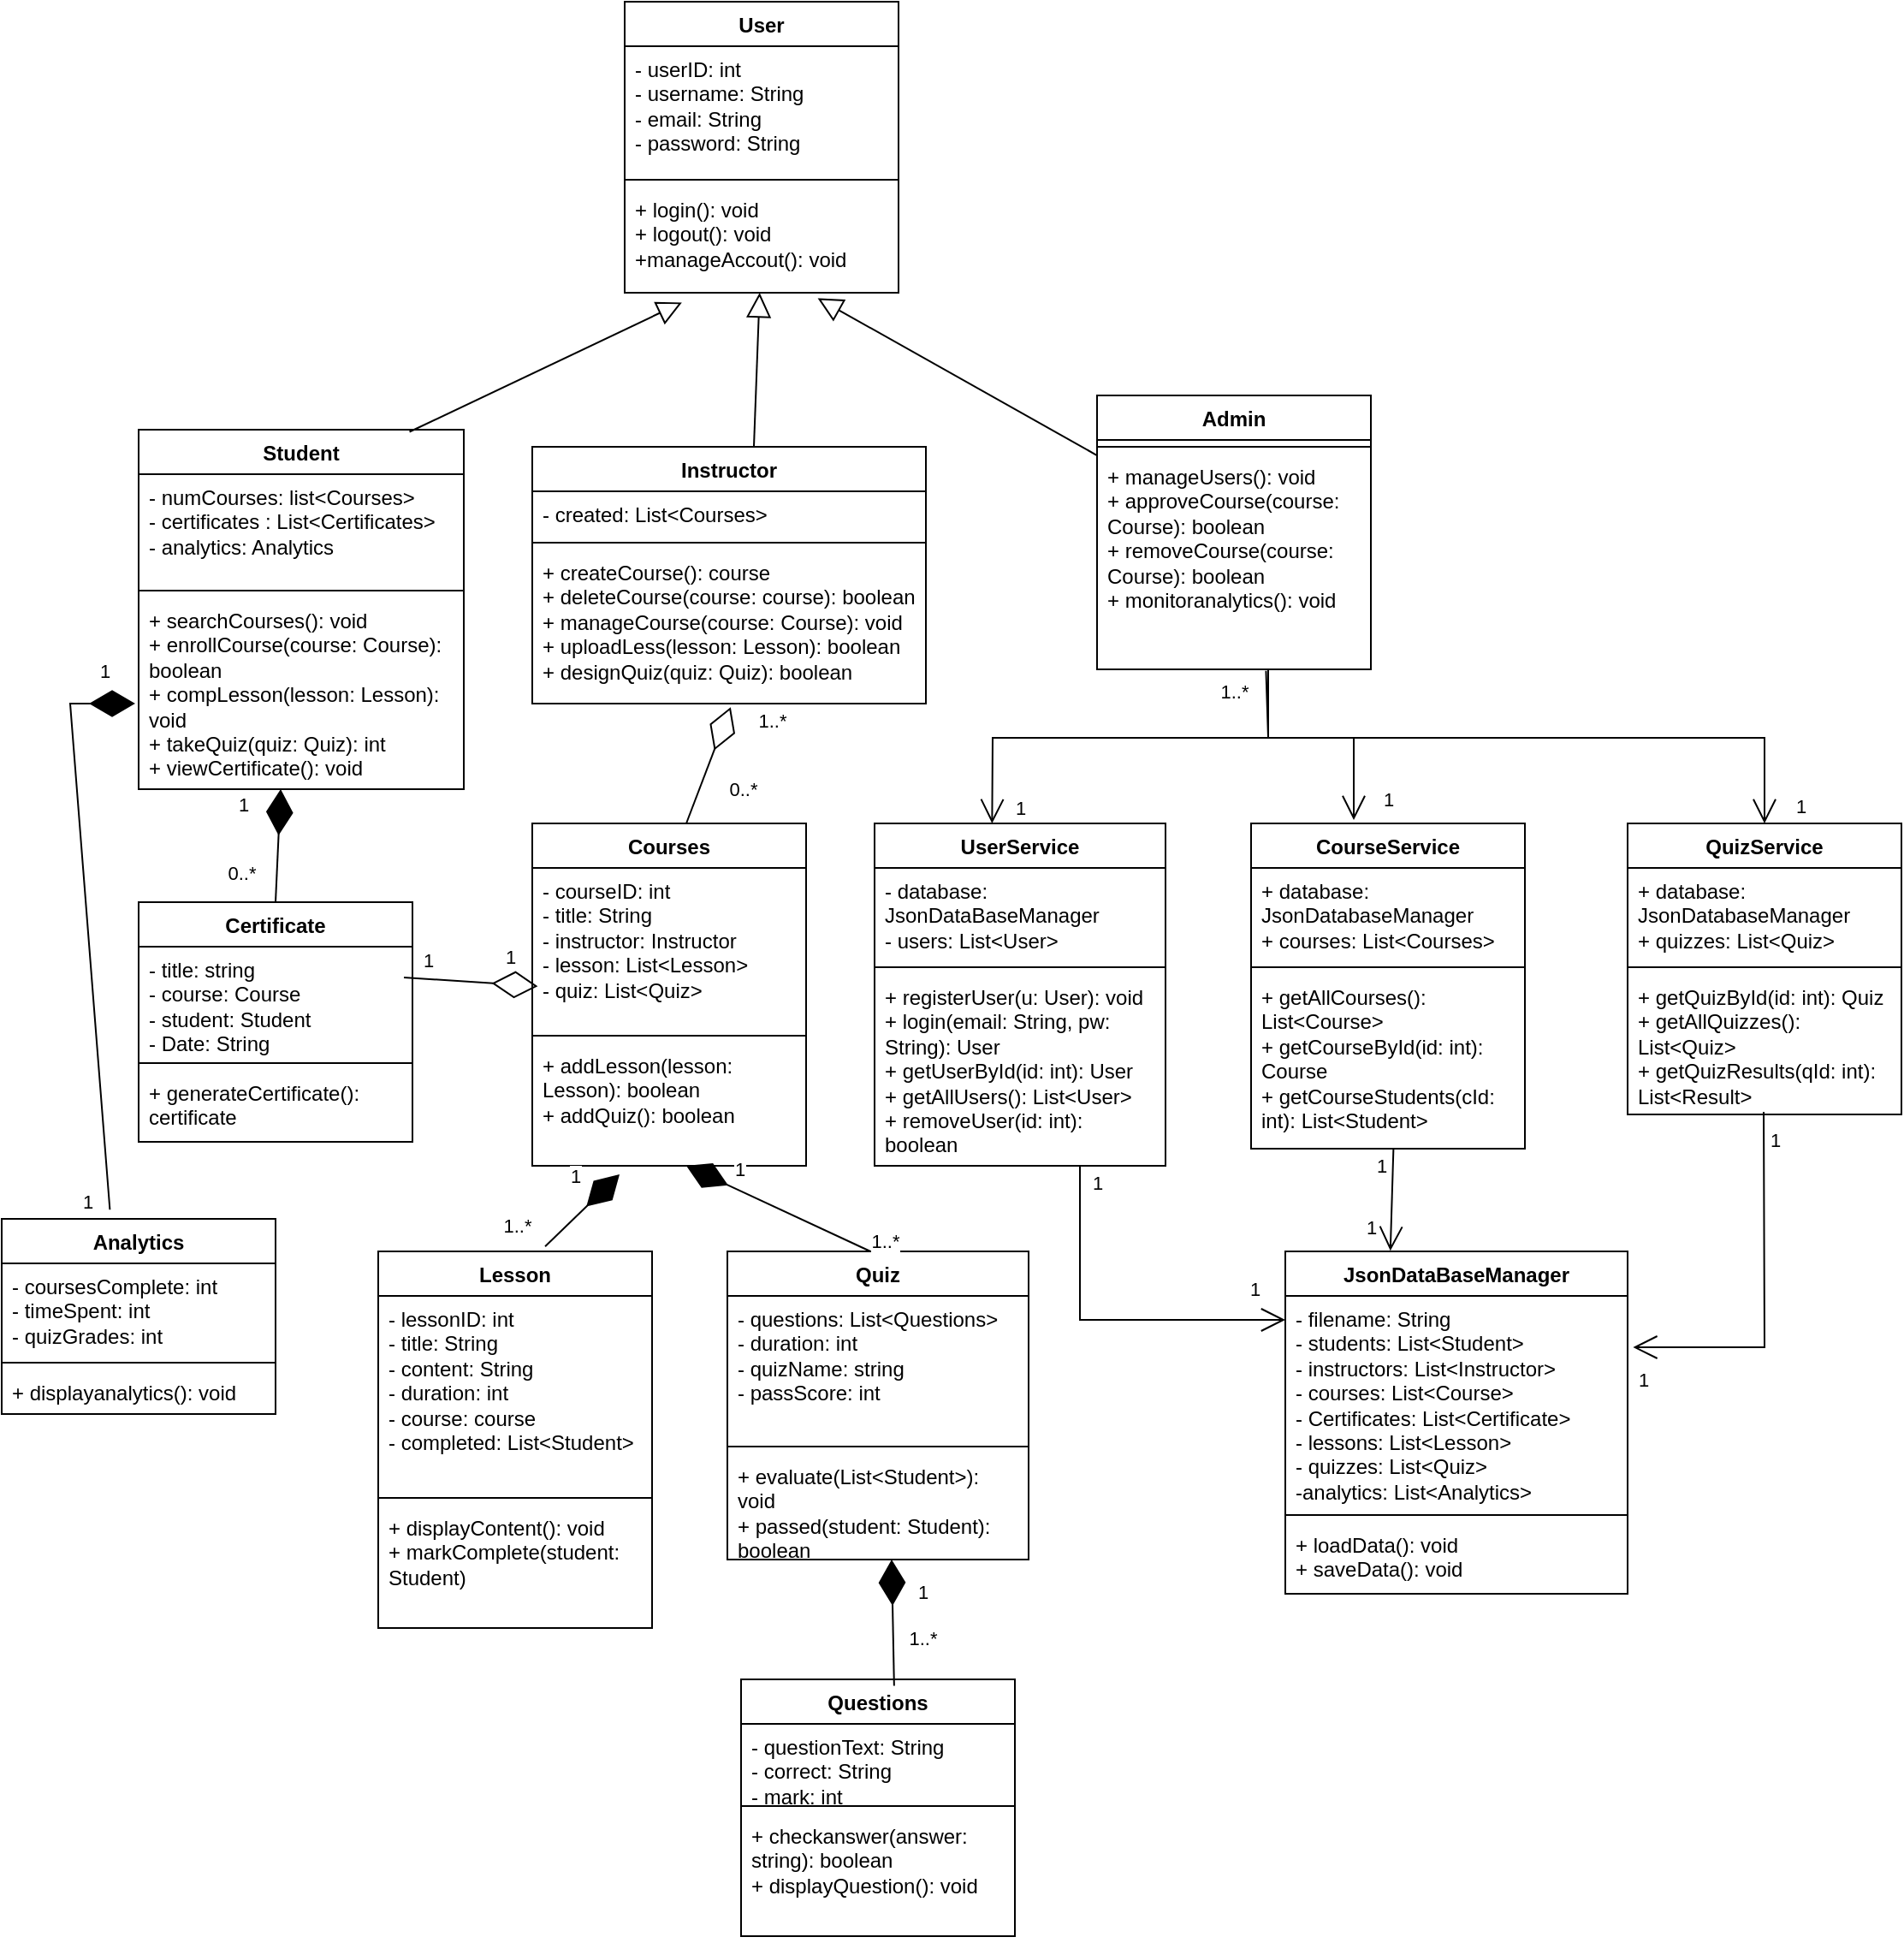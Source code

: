 <mxfile version="28.2.8">
  <diagram name="Page-1" id="X0aFFIe-9FwppzIhBLRY">
    <mxGraphModel dx="1763" dy="1063" grid="1" gridSize="10" guides="1" tooltips="1" connect="1" arrows="1" fold="1" page="1" pageScale="1" pageWidth="827" pageHeight="1169" math="0" shadow="0">
      <root>
        <mxCell id="0" />
        <mxCell id="1" parent="0" />
        <mxCell id="1y9OC6EbJWMRVsJWlo8K-44" value="Student" style="swimlane;fontStyle=1;align=center;verticalAlign=top;childLayout=stackLayout;horizontal=1;startSize=26;horizontalStack=0;resizeParent=1;resizeParentMax=0;resizeLast=0;collapsible=1;marginBottom=0;whiteSpace=wrap;html=1;" vertex="1" parent="1">
          <mxGeometry x="130" y="280" width="190" height="210" as="geometry" />
        </mxCell>
        <mxCell id="1y9OC6EbJWMRVsJWlo8K-45" value="- numCourses: list&amp;lt;Courses&amp;gt;&lt;div&gt;- certificates : List&amp;lt;Certificates&amp;gt;&amp;nbsp;&lt;/div&gt;&lt;div&gt;- analytics: Analytics&lt;/div&gt;" style="text;strokeColor=none;fillColor=none;align=left;verticalAlign=top;spacingLeft=4;spacingRight=4;overflow=hidden;rotatable=0;points=[[0,0.5],[1,0.5]];portConstraint=eastwest;whiteSpace=wrap;html=1;" vertex="1" parent="1y9OC6EbJWMRVsJWlo8K-44">
          <mxGeometry y="26" width="190" height="64" as="geometry" />
        </mxCell>
        <mxCell id="1y9OC6EbJWMRVsJWlo8K-46" value="" style="line;strokeWidth=1;fillColor=none;align=left;verticalAlign=middle;spacingTop=-1;spacingLeft=3;spacingRight=3;rotatable=0;labelPosition=right;points=[];portConstraint=eastwest;strokeColor=inherit;" vertex="1" parent="1y9OC6EbJWMRVsJWlo8K-44">
          <mxGeometry y="90" width="190" height="8" as="geometry" />
        </mxCell>
        <mxCell id="1y9OC6EbJWMRVsJWlo8K-47" value="&lt;div&gt;+ searchCourses(): void&lt;/div&gt;+ enrollCourse(course: Course): boolean&lt;div&gt;+ compLesson(lesson: Lesson): void&lt;/div&gt;&lt;div&gt;+ takeQuiz(quiz: Quiz): int&lt;/div&gt;&lt;div&gt;+ viewCertificate(): void&lt;/div&gt;" style="text;strokeColor=none;fillColor=none;align=left;verticalAlign=top;spacingLeft=4;spacingRight=4;overflow=hidden;rotatable=0;points=[[0,0.5],[1,0.5]];portConstraint=eastwest;whiteSpace=wrap;html=1;" vertex="1" parent="1y9OC6EbJWMRVsJWlo8K-44">
          <mxGeometry y="98" width="190" height="112" as="geometry" />
        </mxCell>
        <mxCell id="1y9OC6EbJWMRVsJWlo8K-48" value="" style="endArrow=block;endFill=0;endSize=12;html=1;rounded=0;entryX=0.209;entryY=1.092;entryDx=0;entryDy=0;exitX=0.833;exitY=0.006;exitDx=0;exitDy=0;exitPerimeter=0;entryPerimeter=0;" edge="1" parent="1" source="1y9OC6EbJWMRVsJWlo8K-44" target="1y9OC6EbJWMRVsJWlo8K-145">
          <mxGeometry width="160" relative="1" as="geometry">
            <mxPoint x="390" y="290" as="sourcePoint" />
            <mxPoint x="390" y="220" as="targetPoint" />
          </mxGeometry>
        </mxCell>
        <mxCell id="1y9OC6EbJWMRVsJWlo8K-49" value="Instructor" style="swimlane;fontStyle=1;align=center;verticalAlign=top;childLayout=stackLayout;horizontal=1;startSize=26;horizontalStack=0;resizeParent=1;resizeParentMax=0;resizeLast=0;collapsible=1;marginBottom=0;whiteSpace=wrap;html=1;" vertex="1" parent="1">
          <mxGeometry x="360" y="290" width="230" height="150" as="geometry" />
        </mxCell>
        <mxCell id="1y9OC6EbJWMRVsJWlo8K-50" value="- created: List&amp;lt;Courses&amp;gt;" style="text;strokeColor=none;fillColor=none;align=left;verticalAlign=top;spacingLeft=4;spacingRight=4;overflow=hidden;rotatable=0;points=[[0,0.5],[1,0.5]];portConstraint=eastwest;whiteSpace=wrap;html=1;" vertex="1" parent="1y9OC6EbJWMRVsJWlo8K-49">
          <mxGeometry y="26" width="230" height="26" as="geometry" />
        </mxCell>
        <mxCell id="1y9OC6EbJWMRVsJWlo8K-51" value="" style="line;strokeWidth=1;fillColor=none;align=left;verticalAlign=middle;spacingTop=-1;spacingLeft=3;spacingRight=3;rotatable=0;labelPosition=right;points=[];portConstraint=eastwest;strokeColor=inherit;" vertex="1" parent="1y9OC6EbJWMRVsJWlo8K-49">
          <mxGeometry y="52" width="230" height="8" as="geometry" />
        </mxCell>
        <mxCell id="1y9OC6EbJWMRVsJWlo8K-52" value="+ createCourse(): course&lt;div&gt;+ deleteCourse(course: course): boolean&lt;br&gt;&lt;div&gt;+ manageCourse(course: Course): void&lt;/div&gt;&lt;div&gt;+ uploadLess(lesson: Lesson): boolean&lt;/div&gt;&lt;div&gt;+ designQuiz(quiz: Quiz): boolean&lt;/div&gt;&lt;/div&gt;" style="text;strokeColor=none;fillColor=none;align=left;verticalAlign=top;spacingLeft=4;spacingRight=4;overflow=hidden;rotatable=0;points=[[0,0.5],[1,0.5]];portConstraint=eastwest;whiteSpace=wrap;html=1;" vertex="1" parent="1y9OC6EbJWMRVsJWlo8K-49">
          <mxGeometry y="60" width="230" height="90" as="geometry" />
        </mxCell>
        <mxCell id="1y9OC6EbJWMRVsJWlo8K-53" value="" style="endArrow=block;endFill=0;endSize=12;html=1;rounded=0;exitX=0.563;exitY=0;exitDx=0;exitDy=0;exitPerimeter=0;" edge="1" parent="1" source="1y9OC6EbJWMRVsJWlo8K-49" target="1y9OC6EbJWMRVsJWlo8K-145">
          <mxGeometry width="160" relative="1" as="geometry">
            <mxPoint x="444" y="279" as="sourcePoint" />
            <mxPoint x="424" y="220" as="targetPoint" />
          </mxGeometry>
        </mxCell>
        <mxCell id="1y9OC6EbJWMRVsJWlo8K-54" value="" style="endArrow=block;endFill=0;endSize=12;html=1;rounded=0;entryX=0.705;entryY=1.052;entryDx=0;entryDy=0;entryPerimeter=0;" edge="1" parent="1" source="1y9OC6EbJWMRVsJWlo8K-56" target="1y9OC6EbJWMRVsJWlo8K-145">
          <mxGeometry width="160" relative="1" as="geometry">
            <mxPoint x="604" y="290" as="sourcePoint" />
            <mxPoint x="454" y="220" as="targetPoint" />
          </mxGeometry>
        </mxCell>
        <mxCell id="1y9OC6EbJWMRVsJWlo8K-56" value="Admin" style="swimlane;fontStyle=1;align=center;verticalAlign=top;childLayout=stackLayout;horizontal=1;startSize=26;horizontalStack=0;resizeParent=1;resizeParentMax=0;resizeLast=0;collapsible=1;marginBottom=0;whiteSpace=wrap;html=1;" vertex="1" parent="1">
          <mxGeometry x="690" y="260" width="160" height="160" as="geometry" />
        </mxCell>
        <mxCell id="1y9OC6EbJWMRVsJWlo8K-57" value="" style="line;strokeWidth=1;fillColor=none;align=left;verticalAlign=middle;spacingTop=-1;spacingLeft=3;spacingRight=3;rotatable=0;labelPosition=right;points=[];portConstraint=eastwest;strokeColor=inherit;" vertex="1" parent="1y9OC6EbJWMRVsJWlo8K-56">
          <mxGeometry y="26" width="160" height="8" as="geometry" />
        </mxCell>
        <mxCell id="1y9OC6EbJWMRVsJWlo8K-58" value="+ manageUsers(): void&lt;div&gt;+ approveCourse(course: Course): boolean&lt;/div&gt;&lt;div&gt;+ removeCourse(course: Course): boolean&lt;/div&gt;&lt;div&gt;+ monitoranalytics(): void&lt;/div&gt;" style="text;strokeColor=none;fillColor=none;align=left;verticalAlign=top;spacingLeft=4;spacingRight=4;overflow=hidden;rotatable=0;points=[[0,0.5],[1,0.5]];portConstraint=eastwest;whiteSpace=wrap;html=1;" vertex="1" parent="1y9OC6EbJWMRVsJWlo8K-56">
          <mxGeometry y="34" width="160" height="126" as="geometry" />
        </mxCell>
        <mxCell id="1y9OC6EbJWMRVsJWlo8K-60" value="Certificate" style="swimlane;fontStyle=1;align=center;verticalAlign=top;childLayout=stackLayout;horizontal=1;startSize=26;horizontalStack=0;resizeParent=1;resizeParentMax=0;resizeLast=0;collapsible=1;marginBottom=0;whiteSpace=wrap;html=1;" vertex="1" parent="1">
          <mxGeometry x="130" y="556" width="160" height="140" as="geometry" />
        </mxCell>
        <mxCell id="1y9OC6EbJWMRVsJWlo8K-61" value="- title: string&lt;div&gt;- course: Course&lt;/div&gt;&lt;div&gt;- student: Student&lt;/div&gt;&lt;div&gt;- Date: String&lt;/div&gt;&lt;div&gt;&lt;br&gt;&lt;/div&gt;" style="text;strokeColor=none;fillColor=none;align=left;verticalAlign=top;spacingLeft=4;spacingRight=4;overflow=hidden;rotatable=0;points=[[0,0.5],[1,0.5]];portConstraint=eastwest;whiteSpace=wrap;html=1;" vertex="1" parent="1y9OC6EbJWMRVsJWlo8K-60">
          <mxGeometry y="26" width="160" height="64" as="geometry" />
        </mxCell>
        <mxCell id="1y9OC6EbJWMRVsJWlo8K-62" value="" style="line;strokeWidth=1;fillColor=none;align=left;verticalAlign=middle;spacingTop=-1;spacingLeft=3;spacingRight=3;rotatable=0;labelPosition=right;points=[];portConstraint=eastwest;strokeColor=inherit;" vertex="1" parent="1y9OC6EbJWMRVsJWlo8K-60">
          <mxGeometry y="90" width="160" height="8" as="geometry" />
        </mxCell>
        <mxCell id="1y9OC6EbJWMRVsJWlo8K-63" value="+ generateCertificate(): certificate" style="text;strokeColor=none;fillColor=none;align=left;verticalAlign=top;spacingLeft=4;spacingRight=4;overflow=hidden;rotatable=0;points=[[0,0.5],[1,0.5]];portConstraint=eastwest;whiteSpace=wrap;html=1;" vertex="1" parent="1y9OC6EbJWMRVsJWlo8K-60">
          <mxGeometry y="98" width="160" height="42" as="geometry" />
        </mxCell>
        <mxCell id="1y9OC6EbJWMRVsJWlo8K-64" value="" style="endArrow=diamondThin;endFill=1;endSize=24;html=1;rounded=0;exitX=0.5;exitY=0;exitDx=0;exitDy=0;entryX=0.438;entryY=1.035;entryDx=0;entryDy=0;entryPerimeter=0;" edge="1" parent="1" source="1y9OC6EbJWMRVsJWlo8K-60">
          <mxGeometry width="160" relative="1" as="geometry">
            <mxPoint x="170" y="496" as="sourcePoint" />
            <mxPoint x="213" y="490" as="targetPoint" />
          </mxGeometry>
        </mxCell>
        <mxCell id="1y9OC6EbJWMRVsJWlo8K-65" value="0..*" style="edgeLabel;html=1;align=center;verticalAlign=middle;resizable=0;points=[];" vertex="1" connectable="0" parent="1y9OC6EbJWMRVsJWlo8K-64">
          <mxGeometry x="-0.019" y="-3" relative="1" as="geometry">
            <mxPoint x="-25" y="15" as="offset" />
          </mxGeometry>
        </mxCell>
        <mxCell id="1y9OC6EbJWMRVsJWlo8K-66" value="1" style="edgeLabel;html=1;align=center;verticalAlign=middle;resizable=0;points=[];" vertex="1" connectable="0" parent="1y9OC6EbJWMRVsJWlo8K-64">
          <mxGeometry x="-0.088" relative="1" as="geometry">
            <mxPoint x="-21" y="-27" as="offset" />
          </mxGeometry>
        </mxCell>
        <mxCell id="1y9OC6EbJWMRVsJWlo8K-77" value="Analytics" style="swimlane;fontStyle=1;align=center;verticalAlign=top;childLayout=stackLayout;horizontal=1;startSize=26;horizontalStack=0;resizeParent=1;resizeParentMax=0;resizeLast=0;collapsible=1;marginBottom=0;whiteSpace=wrap;html=1;" vertex="1" parent="1">
          <mxGeometry x="50" y="741" width="160" height="114" as="geometry" />
        </mxCell>
        <mxCell id="1y9OC6EbJWMRVsJWlo8K-78" value="- coursesComplete: int&lt;div&gt;- timeSpent: int&lt;/div&gt;&lt;div&gt;- quizGrades: int&lt;/div&gt;" style="text;strokeColor=none;fillColor=none;align=left;verticalAlign=top;spacingLeft=4;spacingRight=4;overflow=hidden;rotatable=0;points=[[0,0.5],[1,0.5]];portConstraint=eastwest;whiteSpace=wrap;html=1;" vertex="1" parent="1y9OC6EbJWMRVsJWlo8K-77">
          <mxGeometry y="26" width="160" height="54" as="geometry" />
        </mxCell>
        <mxCell id="1y9OC6EbJWMRVsJWlo8K-79" value="" style="line;strokeWidth=1;fillColor=none;align=left;verticalAlign=middle;spacingTop=-1;spacingLeft=3;spacingRight=3;rotatable=0;labelPosition=right;points=[];portConstraint=eastwest;strokeColor=inherit;" vertex="1" parent="1y9OC6EbJWMRVsJWlo8K-77">
          <mxGeometry y="80" width="160" height="8" as="geometry" />
        </mxCell>
        <mxCell id="1y9OC6EbJWMRVsJWlo8K-80" value="+ displayanalytics(): void&lt;div&gt;&lt;br&gt;&lt;/div&gt;" style="text;strokeColor=none;fillColor=none;align=left;verticalAlign=top;spacingLeft=4;spacingRight=4;overflow=hidden;rotatable=0;points=[[0,0.5],[1,0.5]];portConstraint=eastwest;whiteSpace=wrap;html=1;" vertex="1" parent="1y9OC6EbJWMRVsJWlo8K-77">
          <mxGeometry y="88" width="160" height="26" as="geometry" />
        </mxCell>
        <mxCell id="1y9OC6EbJWMRVsJWlo8K-81" value="" style="endArrow=diamondThin;endFill=1;endSize=24;html=1;rounded=0;entryX=-0.009;entryY=0.635;entryDx=0;entryDy=0;entryPerimeter=0;exitX=0.395;exitY=-0.047;exitDx=0;exitDy=0;exitPerimeter=0;" edge="1" parent="1" source="1y9OC6EbJWMRVsJWlo8K-77">
          <mxGeometry width="160" relative="1" as="geometry">
            <mxPoint x="130" y="741" as="sourcePoint" />
            <mxPoint x="128" y="440" as="targetPoint" />
            <Array as="points">
              <mxPoint x="90" y="440" />
            </Array>
          </mxGeometry>
        </mxCell>
        <mxCell id="1y9OC6EbJWMRVsJWlo8K-82" value="1" style="edgeLabel;html=1;align=center;verticalAlign=middle;resizable=0;points=[];" vertex="1" connectable="0" parent="1y9OC6EbJWMRVsJWlo8K-81">
          <mxGeometry x="-0.842" y="7" relative="1" as="geometry">
            <mxPoint x="-4" y="21" as="offset" />
          </mxGeometry>
        </mxCell>
        <mxCell id="1y9OC6EbJWMRVsJWlo8K-83" value="1" style="edgeLabel;html=1;align=center;verticalAlign=middle;resizable=0;points=[];" vertex="1" connectable="0" parent="1y9OC6EbJWMRVsJWlo8K-81">
          <mxGeometry x="0.843" relative="1" as="geometry">
            <mxPoint x="8" y="-19" as="offset" />
          </mxGeometry>
        </mxCell>
        <mxCell id="1y9OC6EbJWMRVsJWlo8K-84" value="Courses" style="swimlane;fontStyle=1;align=center;verticalAlign=top;childLayout=stackLayout;horizontal=1;startSize=26;horizontalStack=0;resizeParent=1;resizeParentMax=0;resizeLast=0;collapsible=1;marginBottom=0;whiteSpace=wrap;html=1;" vertex="1" parent="1">
          <mxGeometry x="360" y="510" width="160" height="200" as="geometry" />
        </mxCell>
        <mxCell id="1y9OC6EbJWMRVsJWlo8K-85" value="- courseID: int&lt;div&gt;- title: String&lt;/div&gt;&lt;div&gt;- instructor: Instructor&lt;/div&gt;&lt;div&gt;- lesson: List&amp;lt;Lesson&amp;gt;&lt;/div&gt;&lt;div&gt;- quiz: List&amp;lt;Quiz&amp;gt;&lt;/div&gt;" style="text;strokeColor=none;fillColor=none;align=left;verticalAlign=top;spacingLeft=4;spacingRight=4;overflow=hidden;rotatable=0;points=[[0,0.5],[1,0.5]];portConstraint=eastwest;whiteSpace=wrap;html=1;" vertex="1" parent="1y9OC6EbJWMRVsJWlo8K-84">
          <mxGeometry y="26" width="160" height="94" as="geometry" />
        </mxCell>
        <mxCell id="1y9OC6EbJWMRVsJWlo8K-86" value="" style="line;strokeWidth=1;fillColor=none;align=left;verticalAlign=middle;spacingTop=-1;spacingLeft=3;spacingRight=3;rotatable=0;labelPosition=right;points=[];portConstraint=eastwest;strokeColor=inherit;" vertex="1" parent="1y9OC6EbJWMRVsJWlo8K-84">
          <mxGeometry y="120" width="160" height="8" as="geometry" />
        </mxCell>
        <mxCell id="1y9OC6EbJWMRVsJWlo8K-87" value="+ addLesson(lesson: Lesson): boolean&lt;div&gt;+ addQuiz(): boolean&lt;/div&gt;" style="text;strokeColor=none;fillColor=none;align=left;verticalAlign=top;spacingLeft=4;spacingRight=4;overflow=hidden;rotatable=0;points=[[0,0.5],[1,0.5]];portConstraint=eastwest;whiteSpace=wrap;html=1;" vertex="1" parent="1y9OC6EbJWMRVsJWlo8K-84">
          <mxGeometry y="128" width="160" height="72" as="geometry" />
        </mxCell>
        <mxCell id="1y9OC6EbJWMRVsJWlo8K-88" value="" style="endArrow=diamondThin;endFill=0;endSize=24;html=1;rounded=0;entryX=0.504;entryY=1.023;entryDx=0;entryDy=0;entryPerimeter=0;" edge="1" parent="1y9OC6EbJWMRVsJWlo8K-84" target="1y9OC6EbJWMRVsJWlo8K-52">
          <mxGeometry width="160" relative="1" as="geometry">
            <mxPoint x="90" as="sourcePoint" />
            <mxPoint x="90" y="-50" as="targetPoint" />
          </mxGeometry>
        </mxCell>
        <mxCell id="1y9OC6EbJWMRVsJWlo8K-89" value="1..*" style="edgeLabel;html=1;align=center;verticalAlign=middle;resizable=0;points=[];" vertex="1" connectable="0" parent="1y9OC6EbJWMRVsJWlo8K-88">
          <mxGeometry x="-0.071" y="-2" relative="1" as="geometry">
            <mxPoint x="36" y="-29" as="offset" />
          </mxGeometry>
        </mxCell>
        <mxCell id="1y9OC6EbJWMRVsJWlo8K-90" value="0..*" style="edgeLabel;html=1;align=center;verticalAlign=middle;resizable=0;points=[];" vertex="1" connectable="0" parent="1y9OC6EbJWMRVsJWlo8K-88">
          <mxGeometry x="0.009" y="3" relative="1" as="geometry">
            <mxPoint x="23" y="15" as="offset" />
          </mxGeometry>
        </mxCell>
        <mxCell id="1y9OC6EbJWMRVsJWlo8K-91" value="1" style="edgeLabel;html=1;align=center;verticalAlign=middle;resizable=0;points=[];" vertex="1" connectable="0" parent="1">
          <mxGeometry x="384.491" y="715.666" as="geometry" />
        </mxCell>
        <mxCell id="1y9OC6EbJWMRVsJWlo8K-93" value="" style="endArrow=diamondThin;endFill=0;endSize=24;html=1;rounded=0;exitX=1;exitY=0.5;exitDx=0;exitDy=0;entryX=0.02;entryY=0.735;entryDx=0;entryDy=0;entryPerimeter=0;" edge="1" parent="1" target="1y9OC6EbJWMRVsJWlo8K-85">
          <mxGeometry width="160" relative="1" as="geometry">
            <mxPoint x="285" y="600" as="sourcePoint" />
            <mxPoint x="355" y="600" as="targetPoint" />
          </mxGeometry>
        </mxCell>
        <mxCell id="1y9OC6EbJWMRVsJWlo8K-94" value="1" style="edgeLabel;html=1;align=center;verticalAlign=middle;resizable=0;points=[];" vertex="1" connectable="0" parent="1y9OC6EbJWMRVsJWlo8K-93">
          <mxGeometry x="-0.061" relative="1" as="geometry">
            <mxPoint x="-23" y="-13" as="offset" />
          </mxGeometry>
        </mxCell>
        <mxCell id="1y9OC6EbJWMRVsJWlo8K-95" value="1" style="edgeLabel;html=1;align=center;verticalAlign=middle;resizable=0;points=[];" vertex="1" connectable="0" parent="1y9OC6EbJWMRVsJWlo8K-93">
          <mxGeometry x="-0.547" y="4" relative="1" as="geometry">
            <mxPoint x="44" y="-9" as="offset" />
          </mxGeometry>
        </mxCell>
        <mxCell id="1y9OC6EbJWMRVsJWlo8K-112" value="" style="endArrow=diamondThin;endFill=1;endSize=24;html=1;rounded=0;entryX=0.382;entryY=1.075;entryDx=0;entryDy=0;entryPerimeter=0;exitX=0.547;exitY=-0.015;exitDx=0;exitDy=0;exitPerimeter=0;" edge="1" parent="1">
          <mxGeometry width="160" relative="1" as="geometry">
            <mxPoint x="367.52" y="757.15" as="sourcePoint" />
            <mxPoint x="411" y="715" as="targetPoint" />
          </mxGeometry>
        </mxCell>
        <mxCell id="1y9OC6EbJWMRVsJWlo8K-113" value="1..*" style="edgeLabel;html=1;align=center;verticalAlign=middle;resizable=0;points=[];" vertex="1" connectable="0" parent="1y9OC6EbJWMRVsJWlo8K-112">
          <mxGeometry x="-0.406" relative="1" as="geometry">
            <mxPoint x="-30" as="offset" />
          </mxGeometry>
        </mxCell>
        <mxCell id="1y9OC6EbJWMRVsJWlo8K-115" value="Quiz" style="swimlane;fontStyle=1;align=center;verticalAlign=top;childLayout=stackLayout;horizontal=1;startSize=26;horizontalStack=0;resizeParent=1;resizeParentMax=0;resizeLast=0;collapsible=1;marginBottom=0;whiteSpace=wrap;html=1;" vertex="1" parent="1">
          <mxGeometry x="474" y="760" width="176" height="180" as="geometry" />
        </mxCell>
        <mxCell id="1y9OC6EbJWMRVsJWlo8K-116" value="- questions: List&amp;lt;Questions&amp;gt;&lt;div&gt;- duration: int&lt;/div&gt;&lt;div&gt;- quizName: string&lt;/div&gt;&lt;div&gt;- passScore: int&lt;/div&gt;" style="text;strokeColor=none;fillColor=none;align=left;verticalAlign=top;spacingLeft=4;spacingRight=4;overflow=hidden;rotatable=0;points=[[0,0.5],[1,0.5]];portConstraint=eastwest;whiteSpace=wrap;html=1;" vertex="1" parent="1y9OC6EbJWMRVsJWlo8K-115">
          <mxGeometry y="26" width="176" height="84" as="geometry" />
        </mxCell>
        <mxCell id="1y9OC6EbJWMRVsJWlo8K-117" value="" style="line;strokeWidth=1;fillColor=none;align=left;verticalAlign=middle;spacingTop=-1;spacingLeft=3;spacingRight=3;rotatable=0;labelPosition=right;points=[];portConstraint=eastwest;strokeColor=inherit;" vertex="1" parent="1y9OC6EbJWMRVsJWlo8K-115">
          <mxGeometry y="110" width="176" height="8" as="geometry" />
        </mxCell>
        <mxCell id="1y9OC6EbJWMRVsJWlo8K-118" value="+ evaluate(List&amp;lt;Student&amp;gt;): void&lt;div&gt;+ passed(student: Student): boolean&lt;/div&gt;" style="text;strokeColor=none;fillColor=none;align=left;verticalAlign=top;spacingLeft=4;spacingRight=4;overflow=hidden;rotatable=0;points=[[0,0.5],[1,0.5]];portConstraint=eastwest;whiteSpace=wrap;html=1;" vertex="1" parent="1y9OC6EbJWMRVsJWlo8K-115">
          <mxGeometry y="118" width="176" height="62" as="geometry" />
        </mxCell>
        <mxCell id="1y9OC6EbJWMRVsJWlo8K-119" value="" style="endArrow=diamondThin;endFill=1;endSize=24;html=1;rounded=0;exitX=0.475;exitY=0;exitDx=0;exitDy=0;exitPerimeter=0;entryX=0.625;entryY=1;entryDx=0;entryDy=0;entryPerimeter=0;" edge="1" parent="1" source="1y9OC6EbJWMRVsJWlo8K-115">
          <mxGeometry width="160" relative="1" as="geometry">
            <mxPoint x="520" y="754" as="sourcePoint" />
            <mxPoint x="450" y="710" as="targetPoint" />
          </mxGeometry>
        </mxCell>
        <mxCell id="1y9OC6EbJWMRVsJWlo8K-120" value="1..*" style="edgeLabel;html=1;align=center;verticalAlign=middle;resizable=0;points=[];" vertex="1" connectable="0" parent="1y9OC6EbJWMRVsJWlo8K-119">
          <mxGeometry x="-0.406" relative="1" as="geometry">
            <mxPoint x="40" y="8" as="offset" />
          </mxGeometry>
        </mxCell>
        <mxCell id="1y9OC6EbJWMRVsJWlo8K-121" value="1" style="edgeLabel;html=1;align=center;verticalAlign=middle;resizable=0;points=[];" vertex="1" connectable="0" parent="1y9OC6EbJWMRVsJWlo8K-119">
          <mxGeometry x="0.17" y="-1" relative="1" as="geometry">
            <mxPoint x="-14" y="-18" as="offset" />
          </mxGeometry>
        </mxCell>
        <mxCell id="1y9OC6EbJWMRVsJWlo8K-124" value="Lesson" style="swimlane;fontStyle=1;align=center;verticalAlign=top;childLayout=stackLayout;horizontal=1;startSize=26;horizontalStack=0;resizeParent=1;resizeParentMax=0;resizeLast=0;collapsible=1;marginBottom=0;whiteSpace=wrap;html=1;" vertex="1" parent="1">
          <mxGeometry x="270" y="760" width="160" height="220" as="geometry" />
        </mxCell>
        <mxCell id="1y9OC6EbJWMRVsJWlo8K-125" value="- lessonID: int&lt;div&gt;- title: String&lt;/div&gt;&lt;div&gt;- content: String&lt;/div&gt;&lt;div&gt;- duration: int&lt;/div&gt;&lt;div&gt;- course: course&lt;/div&gt;&lt;div&gt;- completed: List&amp;lt;Student&amp;gt;&lt;/div&gt;" style="text;strokeColor=none;fillColor=none;align=left;verticalAlign=top;spacingLeft=4;spacingRight=4;overflow=hidden;rotatable=0;points=[[0,0.5],[1,0.5]];portConstraint=eastwest;whiteSpace=wrap;html=1;" vertex="1" parent="1y9OC6EbJWMRVsJWlo8K-124">
          <mxGeometry y="26" width="160" height="114" as="geometry" />
        </mxCell>
        <mxCell id="1y9OC6EbJWMRVsJWlo8K-126" value="" style="line;strokeWidth=1;fillColor=none;align=left;verticalAlign=middle;spacingTop=-1;spacingLeft=3;spacingRight=3;rotatable=0;labelPosition=right;points=[];portConstraint=eastwest;strokeColor=inherit;" vertex="1" parent="1y9OC6EbJWMRVsJWlo8K-124">
          <mxGeometry y="140" width="160" height="8" as="geometry" />
        </mxCell>
        <mxCell id="1y9OC6EbJWMRVsJWlo8K-127" value="+ displayContent(): void&lt;div&gt;+ markComplete(student: Student)&lt;br&gt;&lt;div&gt;&lt;br&gt;&lt;/div&gt;&lt;/div&gt;" style="text;strokeColor=none;fillColor=none;align=left;verticalAlign=top;spacingLeft=4;spacingRight=4;overflow=hidden;rotatable=0;points=[[0,0.5],[1,0.5]];portConstraint=eastwest;whiteSpace=wrap;html=1;" vertex="1" parent="1y9OC6EbJWMRVsJWlo8K-124">
          <mxGeometry y="148" width="160" height="72" as="geometry" />
        </mxCell>
        <mxCell id="1y9OC6EbJWMRVsJWlo8K-128" value="Questions" style="swimlane;fontStyle=1;align=center;verticalAlign=top;childLayout=stackLayout;horizontal=1;startSize=26;horizontalStack=0;resizeParent=1;resizeParentMax=0;resizeLast=0;collapsible=1;marginBottom=0;whiteSpace=wrap;html=1;" vertex="1" parent="1">
          <mxGeometry x="482" y="1010" width="160" height="150" as="geometry" />
        </mxCell>
        <mxCell id="1y9OC6EbJWMRVsJWlo8K-129" value="- questionText: String&lt;div&gt;- correct: String&lt;/div&gt;&lt;div&gt;- mark: int&lt;/div&gt;" style="text;strokeColor=none;fillColor=none;align=left;verticalAlign=top;spacingLeft=4;spacingRight=4;overflow=hidden;rotatable=0;points=[[0,0.5],[1,0.5]];portConstraint=eastwest;whiteSpace=wrap;html=1;" vertex="1" parent="1y9OC6EbJWMRVsJWlo8K-128">
          <mxGeometry y="26" width="160" height="44" as="geometry" />
        </mxCell>
        <mxCell id="1y9OC6EbJWMRVsJWlo8K-130" value="" style="line;strokeWidth=1;fillColor=none;align=left;verticalAlign=middle;spacingTop=-1;spacingLeft=3;spacingRight=3;rotatable=0;labelPosition=right;points=[];portConstraint=eastwest;strokeColor=inherit;" vertex="1" parent="1y9OC6EbJWMRVsJWlo8K-128">
          <mxGeometry y="70" width="160" height="8" as="geometry" />
        </mxCell>
        <mxCell id="1y9OC6EbJWMRVsJWlo8K-131" value="+ checkanswer(answer: string): boolean&lt;div&gt;+ displayQuestion(): void&lt;/div&gt;" style="text;strokeColor=none;fillColor=none;align=left;verticalAlign=top;spacingLeft=4;spacingRight=4;overflow=hidden;rotatable=0;points=[[0,0.5],[1,0.5]];portConstraint=eastwest;whiteSpace=wrap;html=1;" vertex="1" parent="1y9OC6EbJWMRVsJWlo8K-128">
          <mxGeometry y="78" width="160" height="72" as="geometry" />
        </mxCell>
        <mxCell id="1y9OC6EbJWMRVsJWlo8K-132" value="" style="endArrow=diamondThin;endFill=1;endSize=24;html=1;rounded=0;exitX=0.559;exitY=0.025;exitDx=0;exitDy=0;exitPerimeter=0;" edge="1" parent="1" source="1y9OC6EbJWMRVsJWlo8K-128">
          <mxGeometry width="160" relative="1" as="geometry">
            <mxPoint x="578" y="880" as="sourcePoint" />
            <mxPoint x="570" y="940" as="targetPoint" />
          </mxGeometry>
        </mxCell>
        <mxCell id="1y9OC6EbJWMRVsJWlo8K-133" value="1" style="edgeLabel;html=1;align=center;verticalAlign=middle;resizable=0;points=[];" vertex="1" connectable="0" parent="1y9OC6EbJWMRVsJWlo8K-132">
          <mxGeometry x="0.377" y="-5" relative="1" as="geometry">
            <mxPoint x="12" y="-4" as="offset" />
          </mxGeometry>
        </mxCell>
        <mxCell id="1y9OC6EbJWMRVsJWlo8K-134" value="1..*" style="edgeLabel;html=1;align=center;verticalAlign=middle;resizable=0;points=[];" vertex="1" connectable="0" parent="1y9OC6EbJWMRVsJWlo8K-132">
          <mxGeometry x="-0.225" y="2" relative="1" as="geometry">
            <mxPoint x="19" as="offset" />
          </mxGeometry>
        </mxCell>
        <mxCell id="1y9OC6EbJWMRVsJWlo8K-135" value="JsonDataBaseManager" style="swimlane;fontStyle=1;align=center;verticalAlign=top;childLayout=stackLayout;horizontal=1;startSize=26;horizontalStack=0;resizeParent=1;resizeParentMax=0;resizeLast=0;collapsible=1;marginBottom=0;whiteSpace=wrap;html=1;" vertex="1" parent="1">
          <mxGeometry x="800" y="760" width="200" height="200" as="geometry" />
        </mxCell>
        <mxCell id="1y9OC6EbJWMRVsJWlo8K-136" value="- filename: String&lt;div&gt;- students: List&amp;lt;Student&amp;gt;&lt;/div&gt;&lt;div&gt;- instructors: List&amp;lt;Instructor&amp;gt;&lt;/div&gt;&lt;div&gt;- courses: List&amp;lt;Course&amp;gt;&lt;/div&gt;&lt;div&gt;- Certificates: List&amp;lt;Certificate&amp;gt;&lt;/div&gt;&lt;div&gt;- lessons: List&amp;lt;Lesson&amp;gt;&lt;/div&gt;&lt;div&gt;- quizzes: List&amp;lt;Quiz&amp;gt;&lt;/div&gt;&lt;div&gt;-analytics: List&amp;lt;Analytics&amp;gt;&lt;/div&gt;" style="text;strokeColor=none;fillColor=none;align=left;verticalAlign=top;spacingLeft=4;spacingRight=4;overflow=hidden;rotatable=0;points=[[0,0.5],[1,0.5]];portConstraint=eastwest;whiteSpace=wrap;html=1;" vertex="1" parent="1y9OC6EbJWMRVsJWlo8K-135">
          <mxGeometry y="26" width="200" height="124" as="geometry" />
        </mxCell>
        <mxCell id="1y9OC6EbJWMRVsJWlo8K-137" value="" style="line;strokeWidth=1;fillColor=none;align=left;verticalAlign=middle;spacingTop=-1;spacingLeft=3;spacingRight=3;rotatable=0;labelPosition=right;points=[];portConstraint=eastwest;strokeColor=inherit;" vertex="1" parent="1y9OC6EbJWMRVsJWlo8K-135">
          <mxGeometry y="150" width="200" height="8" as="geometry" />
        </mxCell>
        <mxCell id="1y9OC6EbJWMRVsJWlo8K-138" value="+ loadData(): void&lt;div&gt;+ saveData(): void&lt;/div&gt;" style="text;strokeColor=none;fillColor=none;align=left;verticalAlign=top;spacingLeft=4;spacingRight=4;overflow=hidden;rotatable=0;points=[[0,0.5],[1,0.5]];portConstraint=eastwest;whiteSpace=wrap;html=1;" vertex="1" parent="1y9OC6EbJWMRVsJWlo8K-135">
          <mxGeometry y="158" width="200" height="42" as="geometry" />
        </mxCell>
        <mxCell id="1y9OC6EbJWMRVsJWlo8K-142" value="User" style="swimlane;fontStyle=1;align=center;verticalAlign=top;childLayout=stackLayout;horizontal=1;startSize=26;horizontalStack=0;resizeParent=1;resizeParentMax=0;resizeLast=0;collapsible=1;marginBottom=0;whiteSpace=wrap;html=1;" vertex="1" parent="1">
          <mxGeometry x="414" y="30" width="160" height="170" as="geometry" />
        </mxCell>
        <mxCell id="1y9OC6EbJWMRVsJWlo8K-143" value="- userID: int&lt;div&gt;- username: String&lt;/div&gt;&lt;div&gt;- email: String&lt;/div&gt;&lt;div&gt;- password: String&lt;/div&gt;&lt;div&gt;&lt;br&gt;&lt;/div&gt;" style="text;strokeColor=none;fillColor=none;align=left;verticalAlign=top;spacingLeft=4;spacingRight=4;overflow=hidden;rotatable=0;points=[[0,0.5],[1,0.5]];portConstraint=eastwest;whiteSpace=wrap;html=1;" vertex="1" parent="1y9OC6EbJWMRVsJWlo8K-142">
          <mxGeometry y="26" width="160" height="74" as="geometry" />
        </mxCell>
        <mxCell id="1y9OC6EbJWMRVsJWlo8K-144" value="" style="line;strokeWidth=1;fillColor=none;align=left;verticalAlign=middle;spacingTop=-1;spacingLeft=3;spacingRight=3;rotatable=0;labelPosition=right;points=[];portConstraint=eastwest;strokeColor=inherit;" vertex="1" parent="1y9OC6EbJWMRVsJWlo8K-142">
          <mxGeometry y="100" width="160" height="8" as="geometry" />
        </mxCell>
        <mxCell id="1y9OC6EbJWMRVsJWlo8K-145" value="+ login(): void&lt;div&gt;+ logout(): void&lt;/div&gt;&lt;div&gt;+manageAccout(): void&lt;/div&gt;" style="text;strokeColor=none;fillColor=none;align=left;verticalAlign=top;spacingLeft=4;spacingRight=4;overflow=hidden;rotatable=0;points=[[0,0.5],[1,0.5]];portConstraint=eastwest;whiteSpace=wrap;html=1;" vertex="1" parent="1y9OC6EbJWMRVsJWlo8K-142">
          <mxGeometry y="108" width="160" height="62" as="geometry" />
        </mxCell>
        <mxCell id="1y9OC6EbJWMRVsJWlo8K-146" value="UserService" style="swimlane;fontStyle=1;align=center;verticalAlign=top;childLayout=stackLayout;horizontal=1;startSize=26;horizontalStack=0;resizeParent=1;resizeParentMax=0;resizeLast=0;collapsible=1;marginBottom=0;whiteSpace=wrap;html=1;" vertex="1" parent="1">
          <mxGeometry x="560" y="510" width="170" height="200" as="geometry" />
        </mxCell>
        <mxCell id="1y9OC6EbJWMRVsJWlo8K-147" value="- database: JsonDataBaseManager&lt;div&gt;- users: List&amp;lt;User&amp;gt;&lt;/div&gt;" style="text;strokeColor=none;fillColor=none;align=left;verticalAlign=top;spacingLeft=4;spacingRight=4;overflow=hidden;rotatable=0;points=[[0,0.5],[1,0.5]];portConstraint=eastwest;whiteSpace=wrap;html=1;" vertex="1" parent="1y9OC6EbJWMRVsJWlo8K-146">
          <mxGeometry y="26" width="170" height="54" as="geometry" />
        </mxCell>
        <mxCell id="1y9OC6EbJWMRVsJWlo8K-148" value="" style="line;strokeWidth=1;fillColor=none;align=left;verticalAlign=middle;spacingTop=-1;spacingLeft=3;spacingRight=3;rotatable=0;labelPosition=right;points=[];portConstraint=eastwest;strokeColor=inherit;" vertex="1" parent="1y9OC6EbJWMRVsJWlo8K-146">
          <mxGeometry y="80" width="170" height="8" as="geometry" />
        </mxCell>
        <mxCell id="1y9OC6EbJWMRVsJWlo8K-149" value="+&amp;nbsp;registerUser(u: User): void&lt;div&gt;+&amp;nbsp;login(email: String, pw: String): User&lt;/div&gt;&lt;div&gt;+ getUserById(id: int): User&lt;/div&gt;&lt;div&gt;+&amp;nbsp;getAllUsers(): List&amp;lt;User&amp;gt;&lt;/div&gt;&lt;div&gt;+&amp;nbsp;removeUser(id: int): boolean&lt;/div&gt;" style="text;strokeColor=none;fillColor=none;align=left;verticalAlign=top;spacingLeft=4;spacingRight=4;overflow=hidden;rotatable=0;points=[[0,0.5],[1,0.5]];portConstraint=eastwest;whiteSpace=wrap;html=1;" vertex="1" parent="1y9OC6EbJWMRVsJWlo8K-146">
          <mxGeometry y="88" width="170" height="112" as="geometry" />
        </mxCell>
        <mxCell id="1y9OC6EbJWMRVsJWlo8K-153" value="CourseService" style="swimlane;fontStyle=1;align=center;verticalAlign=top;childLayout=stackLayout;horizontal=1;startSize=26;horizontalStack=0;resizeParent=1;resizeParentMax=0;resizeLast=0;collapsible=1;marginBottom=0;whiteSpace=wrap;html=1;" vertex="1" parent="1">
          <mxGeometry x="780" y="510" width="160" height="190" as="geometry" />
        </mxCell>
        <mxCell id="1y9OC6EbJWMRVsJWlo8K-154" value="+ database: JsonDatabaseManager&lt;div&gt;+ courses: List&amp;lt;Courses&amp;gt;&lt;/div&gt;" style="text;strokeColor=none;fillColor=none;align=left;verticalAlign=top;spacingLeft=4;spacingRight=4;overflow=hidden;rotatable=0;points=[[0,0.5],[1,0.5]];portConstraint=eastwest;whiteSpace=wrap;html=1;" vertex="1" parent="1y9OC6EbJWMRVsJWlo8K-153">
          <mxGeometry y="26" width="160" height="54" as="geometry" />
        </mxCell>
        <mxCell id="1y9OC6EbJWMRVsJWlo8K-155" value="" style="line;strokeWidth=1;fillColor=none;align=left;verticalAlign=middle;spacingTop=-1;spacingLeft=3;spacingRight=3;rotatable=0;labelPosition=right;points=[];portConstraint=eastwest;strokeColor=inherit;" vertex="1" parent="1y9OC6EbJWMRVsJWlo8K-153">
          <mxGeometry y="80" width="160" height="8" as="geometry" />
        </mxCell>
        <mxCell id="1y9OC6EbJWMRVsJWlo8K-156" value="+&amp;nbsp;getAllCourses(): List&amp;lt;Course&amp;gt;&lt;div&gt;+ getCourseById(id: int): Course&amp;nbsp; &amp;nbsp; &amp;nbsp;&amp;nbsp;&lt;/div&gt;&lt;div&gt;+ getCourseStudents(cId: int): List&amp;lt;Student&amp;gt;&amp;nbsp;&lt;/div&gt;" style="text;strokeColor=none;fillColor=none;align=left;verticalAlign=top;spacingLeft=4;spacingRight=4;overflow=hidden;rotatable=0;points=[[0,0.5],[1,0.5]];portConstraint=eastwest;whiteSpace=wrap;html=1;" vertex="1" parent="1y9OC6EbJWMRVsJWlo8K-153">
          <mxGeometry y="88" width="160" height="102" as="geometry" />
        </mxCell>
        <mxCell id="1y9OC6EbJWMRVsJWlo8K-157" value="QuizService" style="swimlane;fontStyle=1;align=center;verticalAlign=top;childLayout=stackLayout;horizontal=1;startSize=26;horizontalStack=0;resizeParent=1;resizeParentMax=0;resizeLast=0;collapsible=1;marginBottom=0;whiteSpace=wrap;html=1;" vertex="1" parent="1">
          <mxGeometry x="1000" y="510" width="160" height="170" as="geometry" />
        </mxCell>
        <mxCell id="1y9OC6EbJWMRVsJWlo8K-158" value="+ database: JsonDatabaseManager&lt;div&gt;+ quizzes: List&amp;lt;Quiz&amp;gt;&lt;/div&gt;" style="text;strokeColor=none;fillColor=none;align=left;verticalAlign=top;spacingLeft=4;spacingRight=4;overflow=hidden;rotatable=0;points=[[0,0.5],[1,0.5]];portConstraint=eastwest;whiteSpace=wrap;html=1;" vertex="1" parent="1y9OC6EbJWMRVsJWlo8K-157">
          <mxGeometry y="26" width="160" height="54" as="geometry" />
        </mxCell>
        <mxCell id="1y9OC6EbJWMRVsJWlo8K-159" value="" style="line;strokeWidth=1;fillColor=none;align=left;verticalAlign=middle;spacingTop=-1;spacingLeft=3;spacingRight=3;rotatable=0;labelPosition=right;points=[];portConstraint=eastwest;strokeColor=inherit;" vertex="1" parent="1y9OC6EbJWMRVsJWlo8K-157">
          <mxGeometry y="80" width="160" height="8" as="geometry" />
        </mxCell>
        <mxCell id="1y9OC6EbJWMRVsJWlo8K-160" value="+ getQuizById(id: int): Quiz&amp;nbsp;&lt;div&gt;+ getAllQuizzes(): List&amp;lt;Quiz&amp;gt;&amp;nbsp;&lt;/div&gt;&lt;div&gt;+ getQuizResults(qId: int): List&amp;lt;Result&amp;gt;&lt;/div&gt;" style="text;strokeColor=none;fillColor=none;align=left;verticalAlign=top;spacingLeft=4;spacingRight=4;overflow=hidden;rotatable=0;points=[[0,0.5],[1,0.5]];portConstraint=eastwest;whiteSpace=wrap;html=1;" vertex="1" parent="1y9OC6EbJWMRVsJWlo8K-157">
          <mxGeometry y="88" width="160" height="82" as="geometry" />
        </mxCell>
        <mxCell id="1y9OC6EbJWMRVsJWlo8K-161" value="" style="endArrow=open;endFill=1;endSize=12;html=1;rounded=0;entryX=0.5;entryY=0;entryDx=0;entryDy=0;" edge="1" parent="1" target="1y9OC6EbJWMRVsJWlo8K-157">
          <mxGeometry width="160" relative="1" as="geometry">
            <mxPoint x="790" y="420" as="sourcePoint" />
            <mxPoint x="1080" y="500" as="targetPoint" />
            <Array as="points">
              <mxPoint x="790" y="460" />
              <mxPoint x="1080" y="460" />
            </Array>
          </mxGeometry>
        </mxCell>
        <mxCell id="1y9OC6EbJWMRVsJWlo8K-165" value="1" style="edgeLabel;html=1;align=center;verticalAlign=middle;resizable=0;points=[];" vertex="1" connectable="0" parent="1y9OC6EbJWMRVsJWlo8K-161">
          <mxGeometry x="0.366" y="7" relative="1" as="geometry">
            <mxPoint x="91" y="47" as="offset" />
          </mxGeometry>
        </mxCell>
        <mxCell id="1y9OC6EbJWMRVsJWlo8K-162" value="" style="endArrow=open;endFill=1;endSize=12;html=1;rounded=0;exitX=0.617;exitY=1.007;exitDx=0;exitDy=0;exitPerimeter=0;" edge="1" parent="1" source="1y9OC6EbJWMRVsJWlo8K-58">
          <mxGeometry width="160" relative="1" as="geometry">
            <mxPoint x="830" y="430" as="sourcePoint" />
            <mxPoint x="840" y="508" as="targetPoint" />
            <Array as="points">
              <mxPoint x="790" y="460" />
              <mxPoint x="840" y="460" />
            </Array>
          </mxGeometry>
        </mxCell>
        <mxCell id="1y9OC6EbJWMRVsJWlo8K-163" value="1..*" style="edgeLabel;html=1;align=center;verticalAlign=middle;resizable=0;points=[];" vertex="1" connectable="0" parent="1y9OC6EbJWMRVsJWlo8K-162">
          <mxGeometry x="-0.834" y="-1" relative="1" as="geometry">
            <mxPoint x="-18" as="offset" />
          </mxGeometry>
        </mxCell>
        <mxCell id="1y9OC6EbJWMRVsJWlo8K-164" value="1" style="edgeLabel;html=1;align=center;verticalAlign=middle;resizable=0;points=[];" vertex="1" connectable="0" parent="1y9OC6EbJWMRVsJWlo8K-162">
          <mxGeometry x="0.814" y="-1" relative="1" as="geometry">
            <mxPoint x="21" as="offset" />
          </mxGeometry>
        </mxCell>
        <mxCell id="1y9OC6EbJWMRVsJWlo8K-166" value="" style="endArrow=open;endFill=1;endSize=12;html=1;rounded=0;entryX=0.404;entryY=0;entryDx=0;entryDy=0;entryPerimeter=0;" edge="1" parent="1" target="1y9OC6EbJWMRVsJWlo8K-146">
          <mxGeometry width="160" relative="1" as="geometry">
            <mxPoint x="790" y="460" as="sourcePoint" />
            <mxPoint x="790" y="460" as="targetPoint" />
            <Array as="points">
              <mxPoint x="629" y="460" />
            </Array>
          </mxGeometry>
        </mxCell>
        <mxCell id="1y9OC6EbJWMRVsJWlo8K-167" value="1" style="edgeLabel;html=1;align=center;verticalAlign=middle;resizable=0;points=[];" vertex="1" connectable="0" parent="1y9OC6EbJWMRVsJWlo8K-166">
          <mxGeometry x="0.813" y="-2" relative="1" as="geometry">
            <mxPoint x="18" y="10" as="offset" />
          </mxGeometry>
        </mxCell>
        <mxCell id="1y9OC6EbJWMRVsJWlo8K-168" value="" style="endArrow=open;endFill=1;endSize=12;html=1;rounded=0;" edge="1" parent="1">
          <mxGeometry width="160" relative="1" as="geometry">
            <mxPoint x="680" y="710" as="sourcePoint" />
            <mxPoint x="800" y="800" as="targetPoint" />
            <Array as="points">
              <mxPoint x="680" y="800" />
            </Array>
          </mxGeometry>
        </mxCell>
        <mxCell id="1y9OC6EbJWMRVsJWlo8K-169" value="" style="endArrow=open;endFill=1;endSize=12;html=1;rounded=0;entryX=0.307;entryY=-0.002;entryDx=0;entryDy=0;entryPerimeter=0;exitX=0.52;exitY=0.996;exitDx=0;exitDy=0;exitPerimeter=0;" edge="1" parent="1" source="1y9OC6EbJWMRVsJWlo8K-156" target="1y9OC6EbJWMRVsJWlo8K-135">
          <mxGeometry width="160" relative="1" as="geometry">
            <mxPoint x="860" y="715.67" as="sourcePoint" />
            <mxPoint x="1020" y="715.67" as="targetPoint" />
          </mxGeometry>
        </mxCell>
        <mxCell id="1y9OC6EbJWMRVsJWlo8K-170" value="1" style="edgeLabel;html=1;align=center;verticalAlign=middle;resizable=0;points=[];" vertex="1" connectable="0" parent="1">
          <mxGeometry x="690" y="720" as="geometry" />
        </mxCell>
        <mxCell id="1y9OC6EbJWMRVsJWlo8K-171" value="1" style="edgeLabel;html=1;align=center;verticalAlign=middle;resizable=0;points=[];" vertex="1" connectable="0" parent="1">
          <mxGeometry x="710" y="730" as="geometry">
            <mxPoint x="72" y="52" as="offset" />
          </mxGeometry>
        </mxCell>
        <mxCell id="1y9OC6EbJWMRVsJWlo8K-172" value="1" style="edgeLabel;html=1;align=center;verticalAlign=middle;resizable=0;points=[];" vertex="1" connectable="0" parent="1">
          <mxGeometry x="830" y="720" as="geometry">
            <mxPoint x="26" y="-10" as="offset" />
          </mxGeometry>
        </mxCell>
        <mxCell id="1y9OC6EbJWMRVsJWlo8K-173" value="1" style="edgeLabel;html=1;align=center;verticalAlign=middle;resizable=0;points=[];" vertex="1" connectable="0" parent="1">
          <mxGeometry x="840" y="740" as="geometry">
            <mxPoint x="10" y="6" as="offset" />
          </mxGeometry>
        </mxCell>
        <mxCell id="1y9OC6EbJWMRVsJWlo8K-174" value="" style="endArrow=open;endFill=1;endSize=12;html=1;rounded=0;exitX=0.497;exitY=0.981;exitDx=0;exitDy=0;exitPerimeter=0;entryX=1.016;entryY=0.242;entryDx=0;entryDy=0;entryPerimeter=0;" edge="1" parent="1" source="1y9OC6EbJWMRVsJWlo8K-160" target="1y9OC6EbJWMRVsJWlo8K-136">
          <mxGeometry width="160" relative="1" as="geometry">
            <mxPoint x="1080" y="710" as="sourcePoint" />
            <mxPoint x="1077" y="870" as="targetPoint" />
            <Array as="points">
              <mxPoint x="1080" y="816" />
            </Array>
          </mxGeometry>
        </mxCell>
        <mxCell id="1y9OC6EbJWMRVsJWlo8K-175" value="1" style="edgeLabel;html=1;align=center;verticalAlign=middle;resizable=0;points=[];" vertex="1" connectable="0" parent="1">
          <mxGeometry x="1100" y="700" as="geometry">
            <mxPoint x="-14" y="-5" as="offset" />
          </mxGeometry>
        </mxCell>
        <mxCell id="1y9OC6EbJWMRVsJWlo8K-176" value="1" style="edgeLabel;html=1;align=center;verticalAlign=middle;resizable=0;points=[];" vertex="1" connectable="0" parent="1">
          <mxGeometry x="1020" y="830" as="geometry">
            <mxPoint x="-11" y="5" as="offset" />
          </mxGeometry>
        </mxCell>
      </root>
    </mxGraphModel>
  </diagram>
</mxfile>
